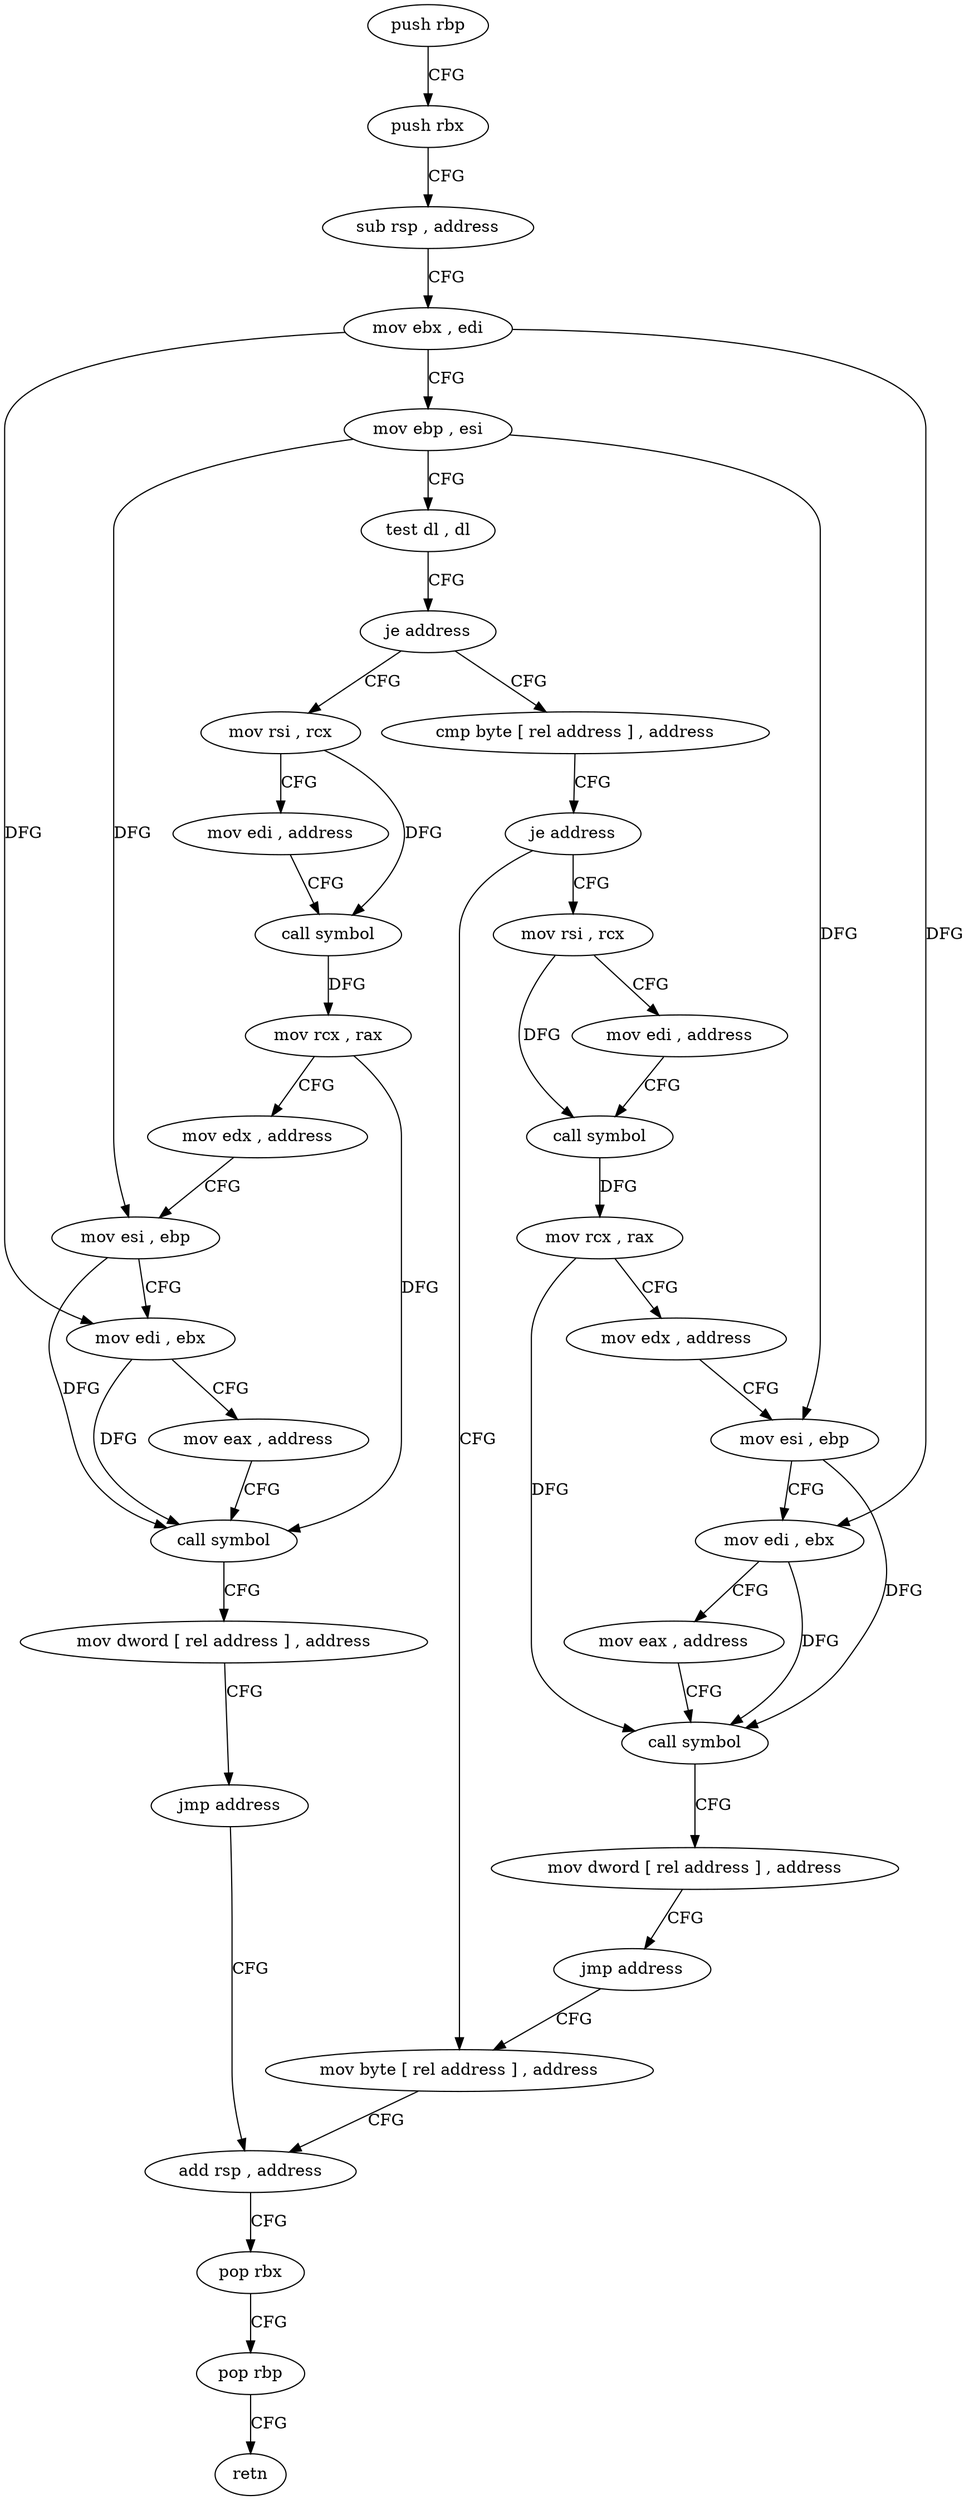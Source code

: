 digraph "func" {
"4232048" [label = "push rbp" ]
"4232049" [label = "push rbx" ]
"4232050" [label = "sub rsp , address" ]
"4232054" [label = "mov ebx , edi" ]
"4232056" [label = "mov ebp , esi" ]
"4232058" [label = "test dl , dl" ]
"4232060" [label = "je address" ]
"4232132" [label = "mov rsi , rcx" ]
"4232062" [label = "cmp byte [ rel address ] , address" ]
"4232135" [label = "mov edi , address" ]
"4232140" [label = "call symbol" ]
"4232145" [label = "mov rcx , rax" ]
"4232148" [label = "mov edx , address" ]
"4232153" [label = "mov esi , ebp" ]
"4232155" [label = "mov edi , ebx" ]
"4232157" [label = "mov eax , address" ]
"4232162" [label = "call symbol" ]
"4232167" [label = "mov dword [ rel address ] , address" ]
"4232177" [label = "jmp address" ]
"4232078" [label = "add rsp , address" ]
"4232069" [label = "je address" ]
"4232085" [label = "mov rsi , rcx" ]
"4232071" [label = "mov byte [ rel address ] , address" ]
"4232082" [label = "pop rbx" ]
"4232083" [label = "pop rbp" ]
"4232084" [label = "retn" ]
"4232088" [label = "mov edi , address" ]
"4232093" [label = "call symbol" ]
"4232098" [label = "mov rcx , rax" ]
"4232101" [label = "mov edx , address" ]
"4232106" [label = "mov esi , ebp" ]
"4232108" [label = "mov edi , ebx" ]
"4232110" [label = "mov eax , address" ]
"4232115" [label = "call symbol" ]
"4232120" [label = "mov dword [ rel address ] , address" ]
"4232130" [label = "jmp address" ]
"4232048" -> "4232049" [ label = "CFG" ]
"4232049" -> "4232050" [ label = "CFG" ]
"4232050" -> "4232054" [ label = "CFG" ]
"4232054" -> "4232056" [ label = "CFG" ]
"4232054" -> "4232155" [ label = "DFG" ]
"4232054" -> "4232108" [ label = "DFG" ]
"4232056" -> "4232058" [ label = "CFG" ]
"4232056" -> "4232153" [ label = "DFG" ]
"4232056" -> "4232106" [ label = "DFG" ]
"4232058" -> "4232060" [ label = "CFG" ]
"4232060" -> "4232132" [ label = "CFG" ]
"4232060" -> "4232062" [ label = "CFG" ]
"4232132" -> "4232135" [ label = "CFG" ]
"4232132" -> "4232140" [ label = "DFG" ]
"4232062" -> "4232069" [ label = "CFG" ]
"4232135" -> "4232140" [ label = "CFG" ]
"4232140" -> "4232145" [ label = "DFG" ]
"4232145" -> "4232148" [ label = "CFG" ]
"4232145" -> "4232162" [ label = "DFG" ]
"4232148" -> "4232153" [ label = "CFG" ]
"4232153" -> "4232155" [ label = "CFG" ]
"4232153" -> "4232162" [ label = "DFG" ]
"4232155" -> "4232157" [ label = "CFG" ]
"4232155" -> "4232162" [ label = "DFG" ]
"4232157" -> "4232162" [ label = "CFG" ]
"4232162" -> "4232167" [ label = "CFG" ]
"4232167" -> "4232177" [ label = "CFG" ]
"4232177" -> "4232078" [ label = "CFG" ]
"4232078" -> "4232082" [ label = "CFG" ]
"4232069" -> "4232085" [ label = "CFG" ]
"4232069" -> "4232071" [ label = "CFG" ]
"4232085" -> "4232088" [ label = "CFG" ]
"4232085" -> "4232093" [ label = "DFG" ]
"4232071" -> "4232078" [ label = "CFG" ]
"4232082" -> "4232083" [ label = "CFG" ]
"4232083" -> "4232084" [ label = "CFG" ]
"4232088" -> "4232093" [ label = "CFG" ]
"4232093" -> "4232098" [ label = "DFG" ]
"4232098" -> "4232101" [ label = "CFG" ]
"4232098" -> "4232115" [ label = "DFG" ]
"4232101" -> "4232106" [ label = "CFG" ]
"4232106" -> "4232108" [ label = "CFG" ]
"4232106" -> "4232115" [ label = "DFG" ]
"4232108" -> "4232110" [ label = "CFG" ]
"4232108" -> "4232115" [ label = "DFG" ]
"4232110" -> "4232115" [ label = "CFG" ]
"4232115" -> "4232120" [ label = "CFG" ]
"4232120" -> "4232130" [ label = "CFG" ]
"4232130" -> "4232071" [ label = "CFG" ]
}
